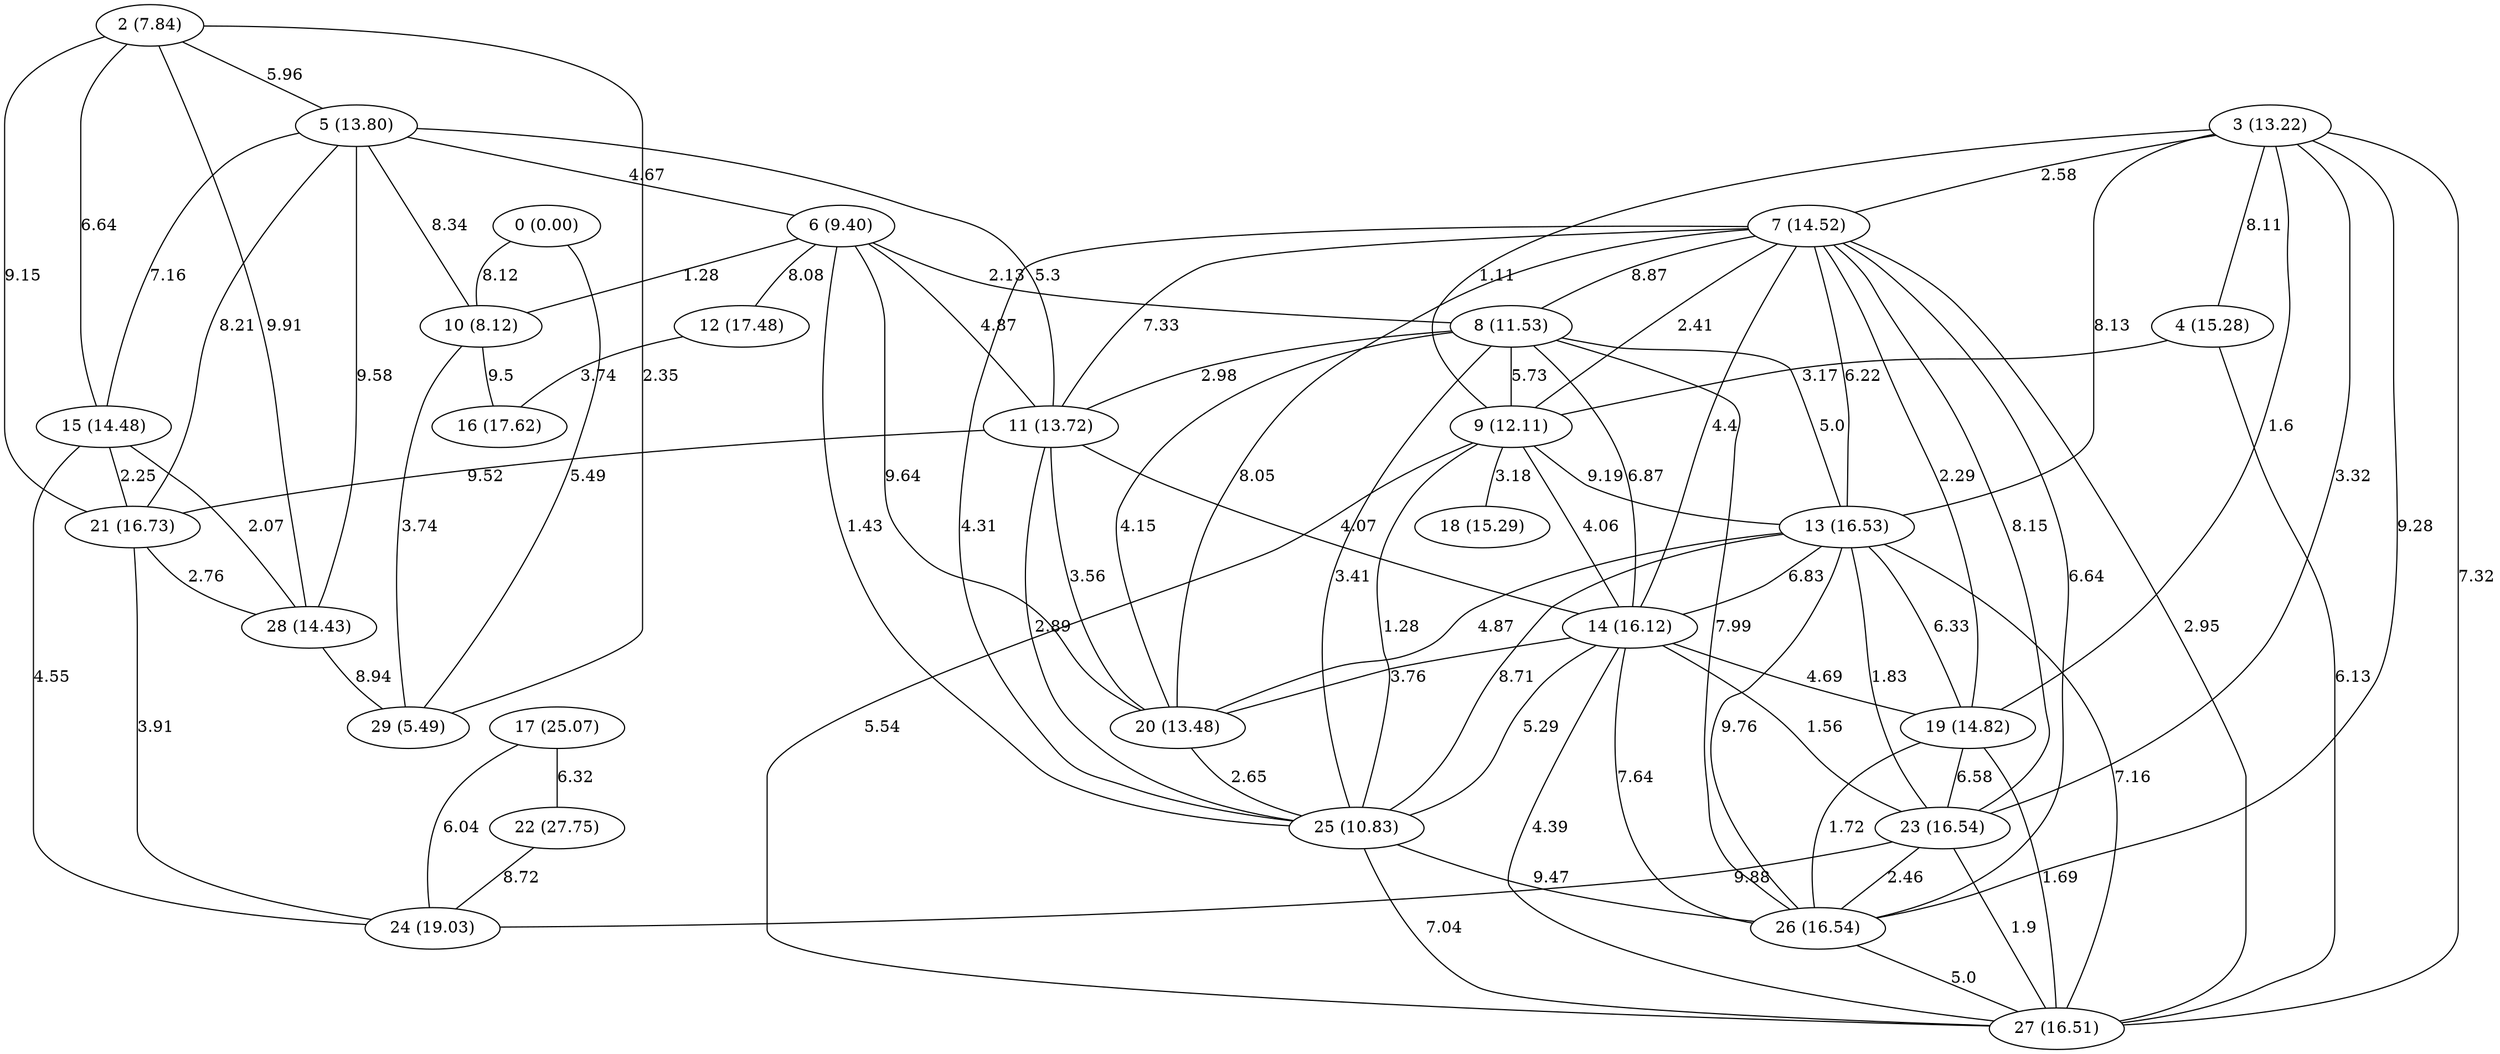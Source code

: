 graph G {
"0 (0.00)";
"2 (7.84)";
"3 (13.22)";
"4 (15.28)";
"5 (13.80)";
"6 (9.40)";
"7 (14.52)";
"8 (11.53)";
"9 (12.11)";
"10 (8.12)";
"11 (13.72)";
"12 (17.48)";
"13 (16.53)";
"14 (16.12)";
"15 (14.48)";
"16 (17.62)";
"17 (25.07)";
"18 (15.29)";
"19 (14.82)";
"20 (13.48)";
"21 (16.73)";
"22 (27.75)";
"23 (16.54)";
"24 (19.03)";
"25 (10.83)";
"26 (16.54)";
"27 (16.51)";
"28 (14.43)";
"29 (5.49)";
"7 (14.52)" -- "26 (16.54)" [label="6.64"];
"8 (11.53)" -- "9 (12.11)" [label="5.73"];
"11 (13.72)" -- "14 (16.12)" [label="4.07"];
"15 (14.48)" -- "28 (14.43)" [label="2.07"];
"8 (11.53)" -- "25 (10.83)" [label="3.41"];
"21 (16.73)" -- "24 (19.03)" [label="3.91"];
"3 (13.22)" -- "26 (16.54)" [label="9.28"];
"14 (16.12)" -- "25 (10.83)" [label="5.29"];
"5 (13.80)" -- "10 (8.12)" [label="8.34"];
"15 (14.48)" -- "24 (19.03)" [label="4.55"];
"10 (8.12)" -- "29 (5.49)" [label="3.74"];
"3 (13.22)" -- "13 (16.53)" [label="8.13"];
"9 (12.11)" -- "25 (10.83)" [label="1.28"];
"11 (13.72)" -- "21 (16.73)" [label="9.52"];
"2 (7.84)" -- "29 (5.49)" [label="2.35"];
"6 (9.40)" -- "10 (8.12)" [label="1.28"];
"19 (14.82)" -- "23 (16.54)" [label="6.58"];
"15 (14.48)" -- "21 (16.73)" [label="2.25"];
"14 (16.12)" -- "27 (16.51)" [label="4.39"];
"20 (13.48)" -- "25 (10.83)" [label="2.65"];
"11 (13.72)" -- "20 (13.48)" [label="3.56"];
"14 (16.12)" -- "23 (16.54)" [label="1.56"];
"7 (14.52)" -- "13 (16.53)" [label="6.22"];
"7 (14.52)" -- "19 (14.82)" [label="2.29"];
"23 (16.54)" -- "26 (16.54)" [label="2.46"];
"17 (25.07)" -- "24 (19.03)" [label="6.04"];
"19 (14.82)" -- "27 (16.51)" [label="1.69"];
"9 (12.11)" -- "18 (15.29)" [label="3.18"];
"5 (13.80)" -- "11 (13.72)" [label="5.3"];
"12 (17.48)" -- "16 (17.62)" [label="3.74"];
"6 (9.40)" -- "25 (10.83)" [label="1.43"];
"2 (7.84)" -- "5 (13.80)" [label="5.96"];
"13 (16.53)" -- "14 (16.12)" [label="6.83"];
"17 (25.07)" -- "22 (27.75)" [label="6.32"];
"6 (9.40)" -- "11 (13.72)" [label="4.87"];
"7 (14.52)" -- "20 (13.48)" [label="8.05"];
"7 (14.52)" -- "25 (10.83)" [label="4.31"];
"13 (16.53)" -- "19 (14.82)" [label="6.33"];
"23 (16.54)" -- "24 (19.03)" [label="9.88"];
"23 (16.54)" -- "27 (16.51)" [label="1.9"];
"9 (12.11)" -- "14 (16.12)" [label="4.06"];
"0 (0.00)" -- "29 (5.49)" [label="5.49"];
"8 (11.53)" -- "11 (13.72)" [label="2.98"];
"9 (12.11)" -- "13 (16.53)" [label="9.19"];
"14 (16.12)" -- "26 (16.54)" [label="7.64"];
"8 (11.53)" -- "14 (16.12)" [label="6.87"];
"25 (10.83)" -- "26 (16.54)" [label="9.47"];
"14 (16.12)" -- "19 (14.82)" [label="4.69"];
"9 (12.11)" -- "27 (16.51)" [label="5.54"];
"3 (13.22)" -- "4 (15.28)" [label="8.11"];
"5 (13.80)" -- "21 (16.73)" [label="8.21"];
"7 (14.52)" -- "11 (13.72)" [label="7.33"];
"6 (9.40)" -- "20 (13.48)" [label="9.64"];
"7 (14.52)" -- "9 (12.11)" [label="2.41"];
"22 (27.75)" -- "24 (19.03)" [label="8.72"];
"14 (16.12)" -- "20 (13.48)" [label="3.76"];
"3 (13.22)" -- "27 (16.51)" [label="7.32"];
"6 (9.40)" -- "12 (17.48)" [label="8.08"];
"13 (16.53)" -- "20 (13.48)" [label="4.87"];
"2 (7.84)" -- "15 (14.48)" [label="6.64"];
"0 (0.00)" -- "10 (8.12)" [label="8.12"];
"13 (16.53)" -- "27 (16.51)" [label="7.16"];
"8 (11.53)" -- "20 (13.48)" [label="4.15"];
"8 (11.53)" -- "13 (16.53)" [label="5.0"];
"13 (16.53)" -- "26 (16.54)" [label="9.76"];
"25 (10.83)" -- "27 (16.51)" [label="7.04"];
"7 (14.52)" -- "23 (16.54)" [label="8.15"];
"2 (7.84)" -- "21 (16.73)" [label="9.15"];
"8 (11.53)" -- "26 (16.54)" [label="7.99"];
"4 (15.28)" -- "27 (16.51)" [label="6.13"];
"7 (14.52)" -- "27 (16.51)" [label="2.95"];
"13 (16.53)" -- "25 (10.83)" [label="8.71"];
"26 (16.54)" -- "27 (16.51)" [label="5.0"];
"19 (14.82)" -- "26 (16.54)" [label="1.72"];
"7 (14.52)" -- "8 (11.53)" [label="8.87"];
"5 (13.80)" -- "15 (14.48)" [label="7.16"];
"6 (9.40)" -- "8 (11.53)" [label="2.13"];
"4 (15.28)" -- "9 (12.11)" [label="3.17"];
"21 (16.73)" -- "28 (14.43)" [label="2.76"];
"28 (14.43)" -- "29 (5.49)" [label="8.94"];
"3 (13.22)" -- "19 (14.82)" [label="1.6"];
"3 (13.22)" -- "23 (16.54)" [label="3.32"];
"5 (13.80)" -- "28 (14.43)" [label="9.58"];
"3 (13.22)" -- "7 (14.52)" [label="2.58"];
"10 (8.12)" -- "16 (17.62)" [label="9.5"];
"5 (13.80)" -- "6 (9.40)" [label="4.67"];
"7 (14.52)" -- "14 (16.12)" [label="4.4"];
"3 (13.22)" -- "9 (12.11)" [label="1.11"];
"11 (13.72)" -- "25 (10.83)" [label="2.89"];
"13 (16.53)" -- "23 (16.54)" [label="1.83"];
"2 (7.84)" -- "28 (14.43)" [label="9.91"];
}
